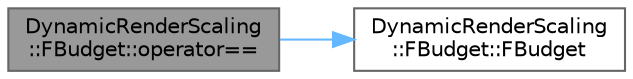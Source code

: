 digraph "DynamicRenderScaling::FBudget::operator=="
{
 // INTERACTIVE_SVG=YES
 // LATEX_PDF_SIZE
  bgcolor="transparent";
  edge [fontname=Helvetica,fontsize=10,labelfontname=Helvetica,labelfontsize=10];
  node [fontname=Helvetica,fontsize=10,shape=box,height=0.2,width=0.4];
  rankdir="LR";
  Node1 [id="Node000001",label="DynamicRenderScaling\l::FBudget::operator==",height=0.2,width=0.4,color="gray40", fillcolor="grey60", style="filled", fontcolor="black",tooltip=" "];
  Node1 -> Node2 [id="edge1_Node000001_Node000002",color="steelblue1",style="solid",tooltip=" "];
  Node2 [id="Node000002",label="DynamicRenderScaling\l::FBudget::FBudget",height=0.2,width=0.4,color="grey40", fillcolor="white", style="filled",URL="$d0/dfe/classDynamicRenderScaling_1_1FBudget.html#ad4ccf5f81861fc1b3a160cc1c55f110d",tooltip=" "];
}

